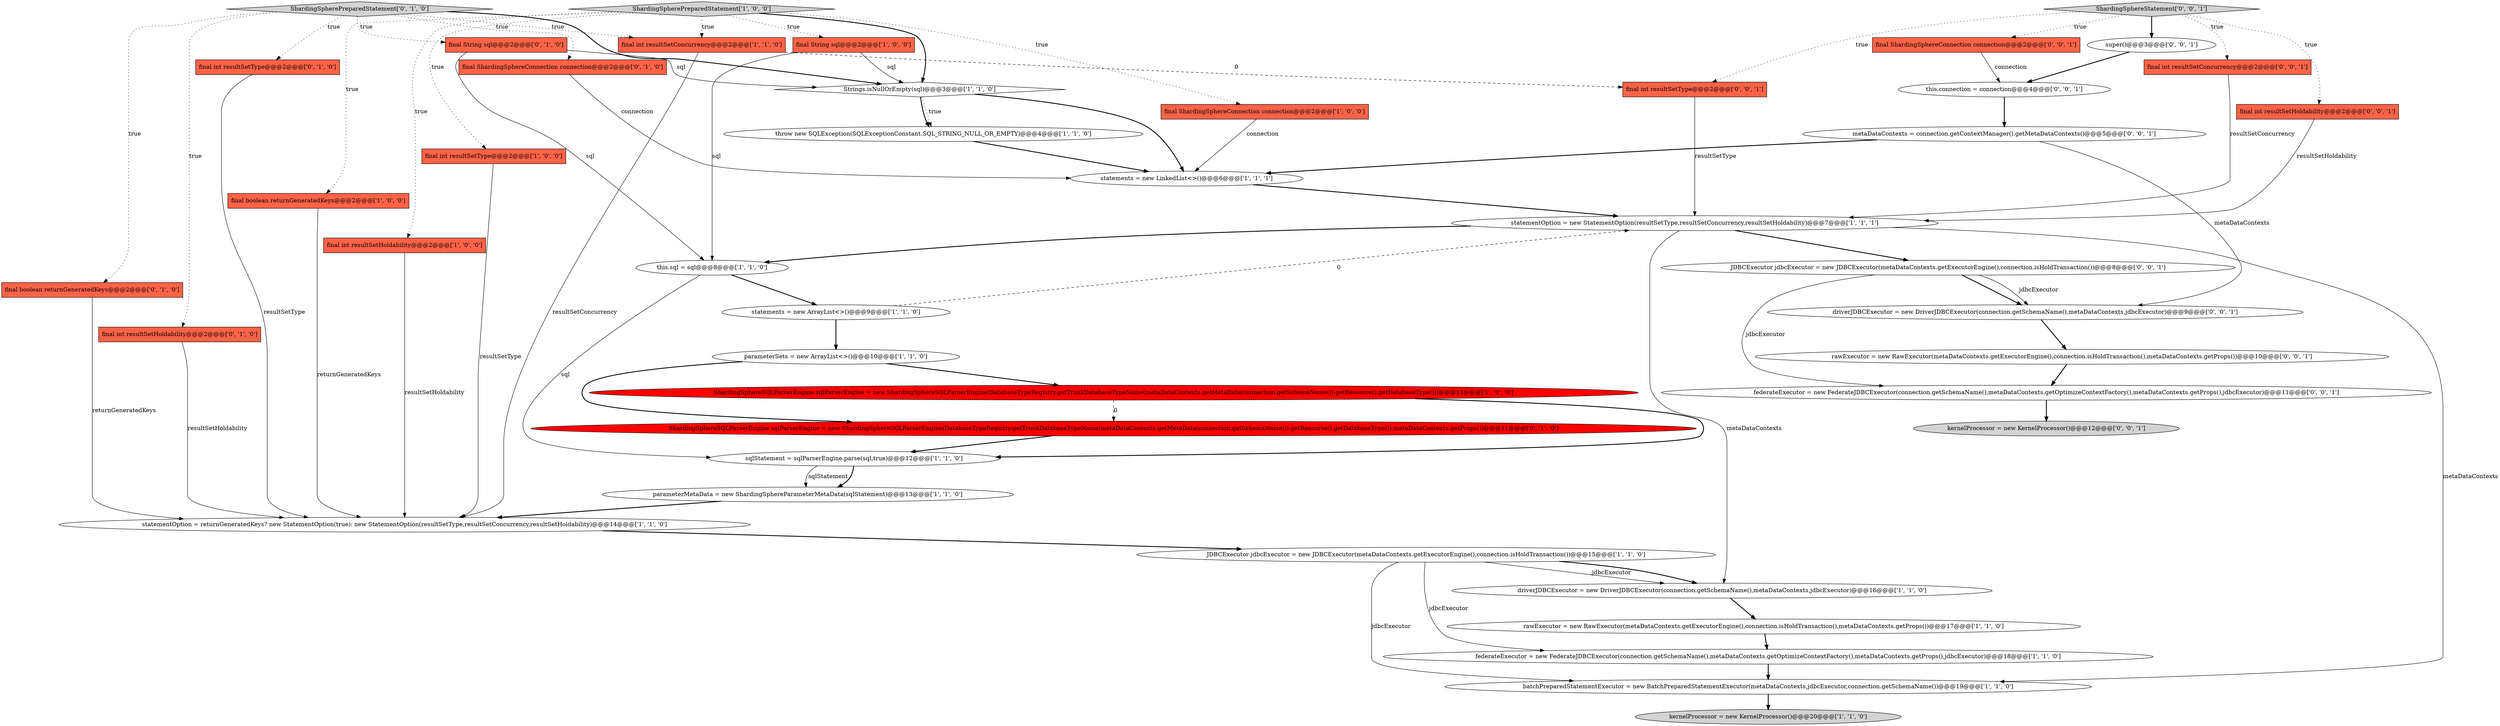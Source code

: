 digraph {
39 [style = filled, label = "rawExecutor = new RawExecutor(metaDataContexts.getExecutorEngine(),connection.isHoldTransaction(),metaDataContexts.getProps())@@@10@@@['0', '0', '1']", fillcolor = white, shape = ellipse image = "AAA0AAABBB3BBB"];
26 [style = filled, label = "final int resultSetType@@@2@@@['0', '1', '0']", fillcolor = tomato, shape = box image = "AAA0AAABBB2BBB"];
32 [style = filled, label = "final ShardingSphereConnection connection@@@2@@@['0', '0', '1']", fillcolor = tomato, shape = box image = "AAA0AAABBB3BBB"];
25 [style = filled, label = "final String sql@@@2@@@['0', '1', '0']", fillcolor = tomato, shape = box image = "AAA0AAABBB2BBB"];
35 [style = filled, label = "final int resultSetConcurrency@@@2@@@['0', '0', '1']", fillcolor = tomato, shape = box image = "AAA0AAABBB3BBB"];
40 [style = filled, label = "driverJDBCExecutor = new DriverJDBCExecutor(connection.getSchemaName(),metaDataContexts,jdbcExecutor)@@@9@@@['0', '0', '1']", fillcolor = white, shape = ellipse image = "AAA0AAABBB3BBB"];
30 [style = filled, label = "final ShardingSphereConnection connection@@@2@@@['0', '1', '0']", fillcolor = tomato, shape = box image = "AAA0AAABBB2BBB"];
36 [style = filled, label = "metaDataContexts = connection.getContextManager().getMetaDataContexts()@@@5@@@['0', '0', '1']", fillcolor = white, shape = ellipse image = "AAA0AAABBB3BBB"];
15 [style = filled, label = "Strings.isNullOrEmpty(sql)@@@3@@@['1', '1', '0']", fillcolor = white, shape = diamond image = "AAA0AAABBB1BBB"];
27 [style = filled, label = "ShardingSphereSQLParserEngine sqlParserEngine = new ShardingSphereSQLParserEngine(DatabaseTypeRegistry.getTrunkDatabaseTypeName(metaDataContexts.getMetaData(connection.getSchemaName()).getResource().getDatabaseType()),metaDataContexts.getProps())@@@11@@@['0', '1', '0']", fillcolor = red, shape = ellipse image = "AAA1AAABBB2BBB"];
34 [style = filled, label = "super()@@@3@@@['0', '0', '1']", fillcolor = white, shape = ellipse image = "AAA0AAABBB3BBB"];
31 [style = filled, label = "kernelProcessor = new KernelProcessor()@@@12@@@['0', '0', '1']", fillcolor = lightgray, shape = ellipse image = "AAA0AAABBB3BBB"];
11 [style = filled, label = "throw new SQLException(SQLExceptionConstant.SQL_STRING_NULL_OR_EMPTY)@@@4@@@['1', '1', '0']", fillcolor = white, shape = ellipse image = "AAA0AAABBB1BBB"];
22 [style = filled, label = "parameterMetaData = new ShardingSphereParameterMetaData(sqlStatement)@@@13@@@['1', '1', '0']", fillcolor = white, shape = ellipse image = "AAA0AAABBB1BBB"];
9 [style = filled, label = "rawExecutor = new RawExecutor(metaDataContexts.getExecutorEngine(),connection.isHoldTransaction(),metaDataContexts.getProps())@@@17@@@['1', '1', '0']", fillcolor = white, shape = ellipse image = "AAA0AAABBB1BBB"];
18 [style = filled, label = "statementOption = new StatementOption(resultSetType,resultSetConcurrency,resultSetHoldability)@@@7@@@['1', '1', '1']", fillcolor = white, shape = ellipse image = "AAA0AAABBB1BBB"];
8 [style = filled, label = "ShardingSpherePreparedStatement['1', '0', '0']", fillcolor = lightgray, shape = diamond image = "AAA0AAABBB1BBB"];
2 [style = filled, label = "sqlStatement = sqlParserEngine.parse(sql,true)@@@12@@@['1', '1', '0']", fillcolor = white, shape = ellipse image = "AAA0AAABBB1BBB"];
12 [style = filled, label = "JDBCExecutor jdbcExecutor = new JDBCExecutor(metaDataContexts.getExecutorEngine(),connection.isHoldTransaction())@@@15@@@['1', '1', '0']", fillcolor = white, shape = ellipse image = "AAA0AAABBB1BBB"];
3 [style = filled, label = "this.sql = sql@@@8@@@['1', '1', '0']", fillcolor = white, shape = ellipse image = "AAA0AAABBB1BBB"];
29 [style = filled, label = "final boolean returnGeneratedKeys@@@2@@@['0', '1', '0']", fillcolor = tomato, shape = box image = "AAA0AAABBB2BBB"];
1 [style = filled, label = "statements = new ArrayList<>()@@@9@@@['1', '1', '0']", fillcolor = white, shape = ellipse image = "AAA0AAABBB1BBB"];
5 [style = filled, label = "parameterSets = new ArrayList<>()@@@10@@@['1', '1', '0']", fillcolor = white, shape = ellipse image = "AAA0AAABBB1BBB"];
7 [style = filled, label = "driverJDBCExecutor = new DriverJDBCExecutor(connection.getSchemaName(),metaDataContexts,jdbcExecutor)@@@16@@@['1', '1', '0']", fillcolor = white, shape = ellipse image = "AAA0AAABBB1BBB"];
41 [style = filled, label = "JDBCExecutor jdbcExecutor = new JDBCExecutor(metaDataContexts.getExecutorEngine(),connection.isHoldTransaction())@@@8@@@['0', '0', '1']", fillcolor = white, shape = ellipse image = "AAA0AAABBB3BBB"];
24 [style = filled, label = "final int resultSetHoldability@@@2@@@['0', '1', '0']", fillcolor = tomato, shape = box image = "AAA0AAABBB2BBB"];
23 [style = filled, label = "batchPreparedStatementExecutor = new BatchPreparedStatementExecutor(metaDataContexts,jdbcExecutor,connection.getSchemaName())@@@19@@@['1', '1', '0']", fillcolor = white, shape = ellipse image = "AAA0AAABBB1BBB"];
28 [style = filled, label = "ShardingSpherePreparedStatement['0', '1', '0']", fillcolor = lightgray, shape = diamond image = "AAA0AAABBB2BBB"];
38 [style = filled, label = "final int resultSetHoldability@@@2@@@['0', '0', '1']", fillcolor = tomato, shape = box image = "AAA0AAABBB3BBB"];
6 [style = filled, label = "ShardingSphereSQLParserEngine sqlParserEngine = new ShardingSphereSQLParserEngine(DatabaseTypeRegistry.getTrunkDatabaseTypeName(metaDataContexts.getMetaData(connection.getSchemaName()).getResource().getDatabaseType()))@@@11@@@['1', '0', '0']", fillcolor = red, shape = ellipse image = "AAA1AAABBB1BBB"];
17 [style = filled, label = "final ShardingSphereConnection connection@@@2@@@['1', '0', '0']", fillcolor = tomato, shape = box image = "AAA0AAABBB1BBB"];
33 [style = filled, label = "federateExecutor = new FederateJDBCExecutor(connection.getSchemaName(),metaDataContexts.getOptimizeContextFactory(),metaDataContexts.getProps(),jdbcExecutor)@@@11@@@['0', '0', '1']", fillcolor = white, shape = ellipse image = "AAA0AAABBB3BBB"];
42 [style = filled, label = "this.connection = connection@@@4@@@['0', '0', '1']", fillcolor = white, shape = ellipse image = "AAA0AAABBB3BBB"];
43 [style = filled, label = "final int resultSetType@@@2@@@['0', '0', '1']", fillcolor = tomato, shape = box image = "AAA0AAABBB3BBB"];
16 [style = filled, label = "statementOption = returnGeneratedKeys? new StatementOption(true): new StatementOption(resultSetType,resultSetConcurrency,resultSetHoldability)@@@14@@@['1', '1', '0']", fillcolor = white, shape = ellipse image = "AAA0AAABBB1BBB"];
14 [style = filled, label = "final String sql@@@2@@@['1', '0', '0']", fillcolor = tomato, shape = box image = "AAA0AAABBB1BBB"];
4 [style = filled, label = "final int resultSetType@@@2@@@['1', '0', '0']", fillcolor = tomato, shape = box image = "AAA0AAABBB1BBB"];
10 [style = filled, label = "final boolean returnGeneratedKeys@@@2@@@['1', '0', '0']", fillcolor = tomato, shape = box image = "AAA0AAABBB1BBB"];
21 [style = filled, label = "final int resultSetConcurrency@@@2@@@['1', '1', '0']", fillcolor = tomato, shape = box image = "AAA0AAABBB1BBB"];
37 [style = filled, label = "ShardingSphereStatement['0', '0', '1']", fillcolor = lightgray, shape = diamond image = "AAA0AAABBB3BBB"];
0 [style = filled, label = "final int resultSetHoldability@@@2@@@['1', '0', '0']", fillcolor = tomato, shape = box image = "AAA0AAABBB1BBB"];
20 [style = filled, label = "statements = new LinkedList<>()@@@6@@@['1', '1', '1']", fillcolor = white, shape = ellipse image = "AAA0AAABBB1BBB"];
19 [style = filled, label = "kernelProcessor = new KernelProcessor()@@@20@@@['1', '1', '0']", fillcolor = lightgray, shape = ellipse image = "AAA0AAABBB1BBB"];
13 [style = filled, label = "federateExecutor = new FederateJDBCExecutor(connection.getSchemaName(),metaDataContexts.getOptimizeContextFactory(),metaDataContexts.getProps(),jdbcExecutor)@@@18@@@['1', '1', '0']", fillcolor = white, shape = ellipse image = "AAA0AAABBB1BBB"];
1->5 [style = bold, label=""];
21->16 [style = solid, label="resultSetConcurrency"];
17->20 [style = solid, label="connection"];
11->20 [style = bold, label=""];
18->3 [style = bold, label=""];
21->43 [style = dashed, label="0"];
38->18 [style = solid, label="resultSetHoldability"];
35->18 [style = solid, label="resultSetConcurrency"];
8->15 [style = bold, label=""];
28->15 [style = bold, label=""];
25->15 [style = solid, label="sql"];
0->16 [style = solid, label="resultSetHoldability"];
8->21 [style = dotted, label="true"];
25->3 [style = solid, label="sql"];
28->21 [style = dotted, label="true"];
30->20 [style = solid, label="connection"];
3->1 [style = bold, label=""];
22->16 [style = bold, label=""];
28->25 [style = dotted, label="true"];
8->17 [style = dotted, label="true"];
12->13 [style = solid, label="jdbcExecutor"];
43->18 [style = solid, label="resultSetType"];
12->7 [style = solid, label="jdbcExecutor"];
1->18 [style = dashed, label="0"];
34->42 [style = bold, label=""];
10->16 [style = solid, label="returnGeneratedKeys"];
42->36 [style = bold, label=""];
8->10 [style = dotted, label="true"];
4->16 [style = solid, label="resultSetType"];
18->23 [style = solid, label="metaDataContexts"];
8->4 [style = dotted, label="true"];
12->7 [style = bold, label=""];
3->2 [style = solid, label="sql"];
36->20 [style = bold, label=""];
39->33 [style = bold, label=""];
6->2 [style = bold, label=""];
28->29 [style = dotted, label="true"];
20->18 [style = bold, label=""];
28->30 [style = dotted, label="true"];
37->35 [style = dotted, label="true"];
37->38 [style = dotted, label="true"];
7->9 [style = bold, label=""];
37->43 [style = dotted, label="true"];
24->16 [style = solid, label="resultSetHoldability"];
28->24 [style = dotted, label="true"];
40->39 [style = bold, label=""];
15->11 [style = bold, label=""];
37->32 [style = dotted, label="true"];
5->6 [style = bold, label=""];
41->40 [style = bold, label=""];
41->33 [style = solid, label="jdbcExecutor"];
14->15 [style = solid, label="sql"];
6->27 [style = dashed, label="0"];
15->20 [style = bold, label=""];
37->34 [style = bold, label=""];
28->26 [style = dotted, label="true"];
8->14 [style = dotted, label="true"];
23->19 [style = bold, label=""];
15->11 [style = dotted, label="true"];
13->23 [style = bold, label=""];
9->13 [style = bold, label=""];
33->31 [style = bold, label=""];
41->40 [style = solid, label="jdbcExecutor"];
8->0 [style = dotted, label="true"];
29->16 [style = solid, label="returnGeneratedKeys"];
18->7 [style = solid, label="metaDataContexts"];
5->27 [style = bold, label=""];
2->22 [style = solid, label="sqlStatement"];
18->41 [style = bold, label=""];
2->22 [style = bold, label=""];
36->40 [style = solid, label="metaDataContexts"];
16->12 [style = bold, label=""];
12->23 [style = solid, label="jdbcExecutor"];
26->16 [style = solid, label="resultSetType"];
27->2 [style = bold, label=""];
14->3 [style = solid, label="sql"];
32->42 [style = solid, label="connection"];
}
